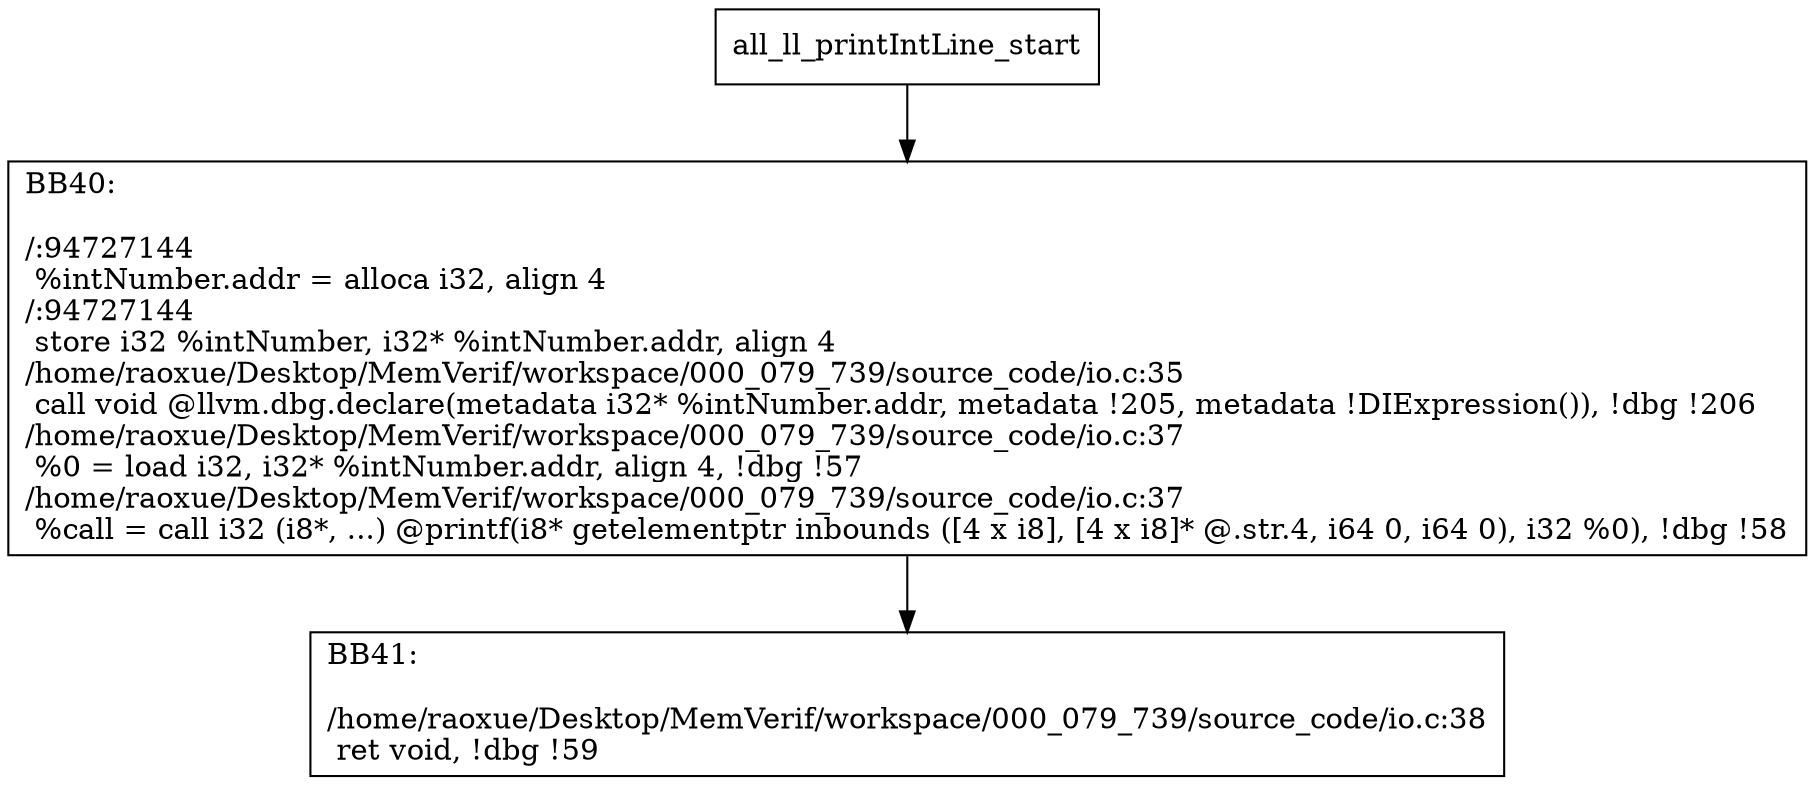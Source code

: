 digraph "CFG for'all_ll_printIntLine' function" {
	BBall_ll_printIntLine_start[shape=record,label="{all_ll_printIntLine_start}"];
	BBall_ll_printIntLine_start-> all_ll_printIntLineBB40;
	all_ll_printIntLineBB40 [shape=record, label="{BB40:\l\l/:94727144\l
  %intNumber.addr = alloca i32, align 4\l
/:94727144\l
  store i32 %intNumber, i32* %intNumber.addr, align 4\l
/home/raoxue/Desktop/MemVerif/workspace/000_079_739/source_code/io.c:35\l
  call void @llvm.dbg.declare(metadata i32* %intNumber.addr, metadata !205, metadata !DIExpression()), !dbg !206\l
/home/raoxue/Desktop/MemVerif/workspace/000_079_739/source_code/io.c:37\l
  %0 = load i32, i32* %intNumber.addr, align 4, !dbg !57\l
/home/raoxue/Desktop/MemVerif/workspace/000_079_739/source_code/io.c:37\l
  %call = call i32 (i8*, ...) @printf(i8* getelementptr inbounds ([4 x i8], [4 x i8]* @.str.4, i64 0, i64 0), i32 %0), !dbg !58\l
}"];
	all_ll_printIntLineBB40-> all_ll_printIntLineBB41;
	all_ll_printIntLineBB41 [shape=record, label="{BB41:\l\l/home/raoxue/Desktop/MemVerif/workspace/000_079_739/source_code/io.c:38\l
  ret void, !dbg !59\l
}"];
}
